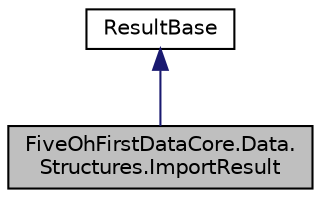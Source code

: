 digraph "FiveOhFirstDataCore.Data.Structures.ImportResult"
{
 // LATEX_PDF_SIZE
  edge [fontname="Helvetica",fontsize="10",labelfontname="Helvetica",labelfontsize="10"];
  node [fontname="Helvetica",fontsize="10",shape=record];
  Node1 [label="FiveOhFirstDataCore.Data.\lStructures.ImportResult",height=0.2,width=0.4,color="black", fillcolor="grey75", style="filled", fontcolor="black",tooltip="Holds details for results of import operations. Mainly used in FiveOhFirstDataCore...."];
  Node2 -> Node1 [dir="back",color="midnightblue",fontsize="10",style="solid",fontname="Helvetica"];
  Node2 [label="ResultBase",height=0.2,width=0.4,color="black", fillcolor="white", style="filled",URL="$class_five_oh_first_data_core_1_1_data_1_1_structures_1_1_result_base.html",tooltip=" "];
}

